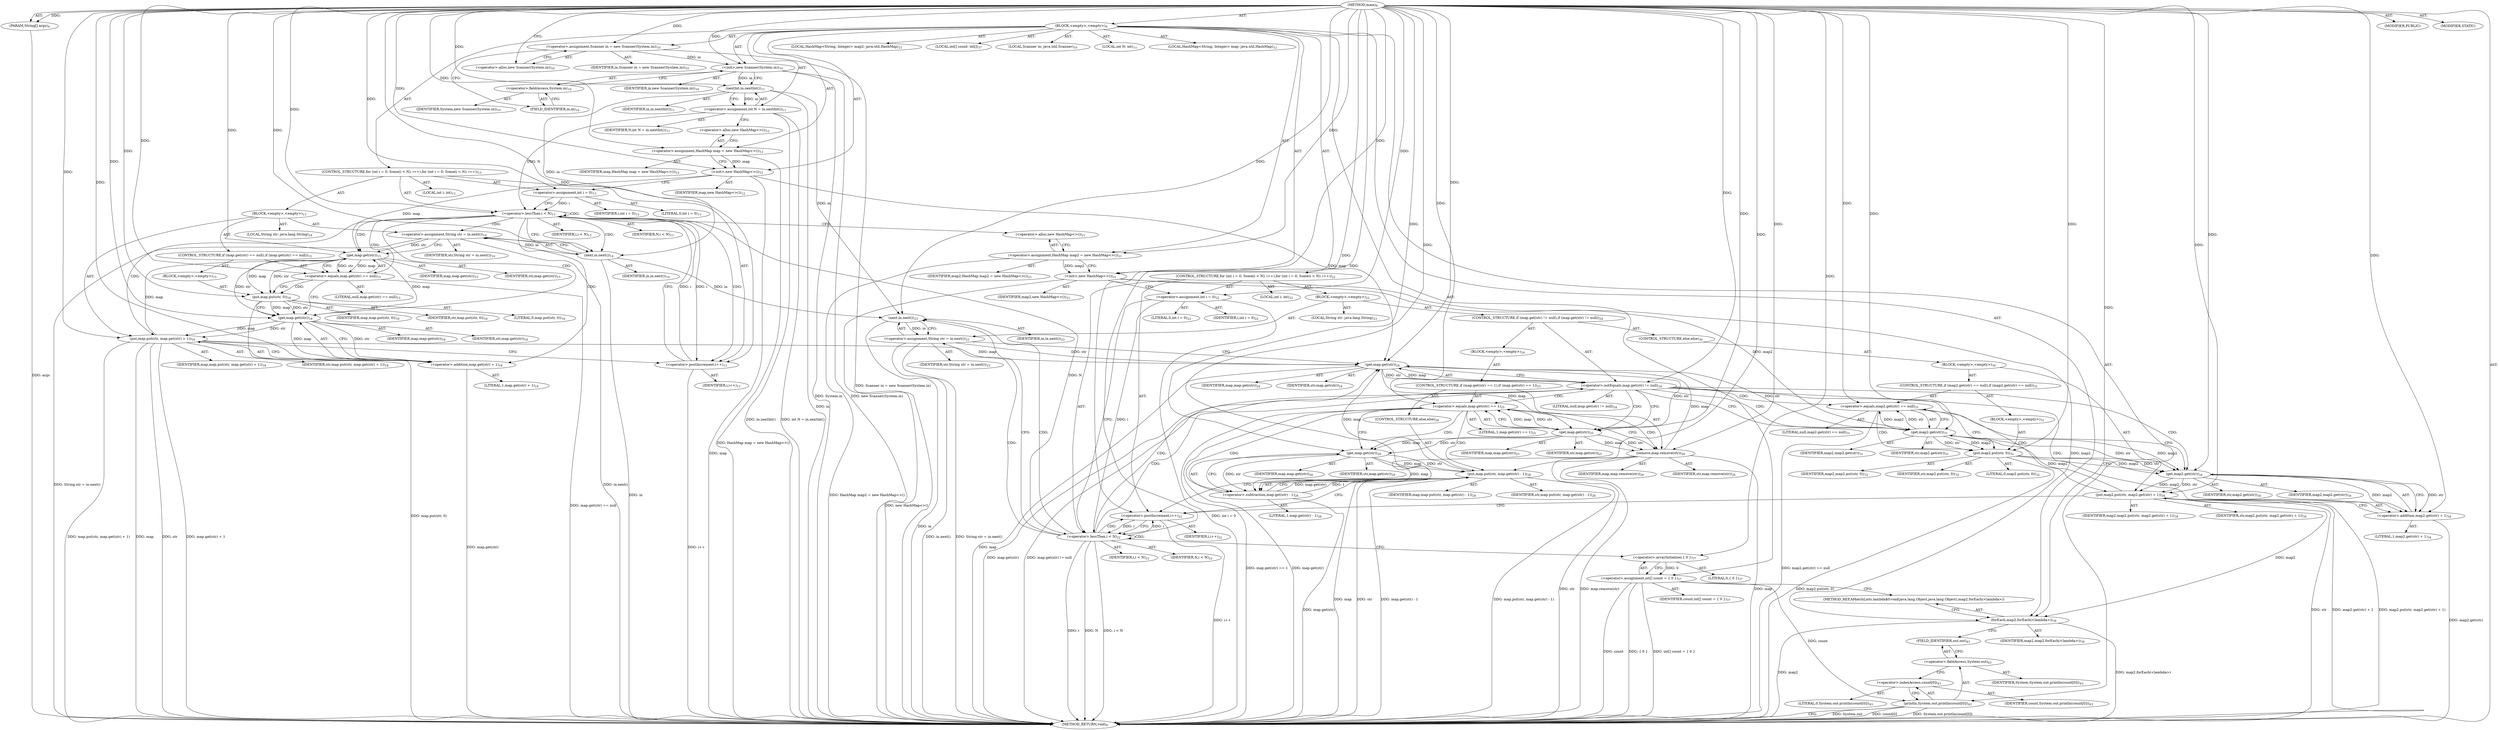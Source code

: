 digraph "main" {  
"38" [label = <(METHOD,main)<SUB>9</SUB>> ]
"20" [label = <(PARAM,String[] args)<SUB>9</SUB>> ]
"39" [label = <(BLOCK,&lt;empty&gt;,&lt;empty&gt;)<SUB>9</SUB>> ]
"4" [label = <(LOCAL,Scanner in: java.util.Scanner)<SUB>10</SUB>> ]
"40" [label = <(&lt;operator&gt;.assignment,Scanner in = new Scanner(System.in))<SUB>10</SUB>> ]
"41" [label = <(IDENTIFIER,in,Scanner in = new Scanner(System.in))<SUB>10</SUB>> ]
"42" [label = <(&lt;operator&gt;.alloc,new Scanner(System.in))<SUB>10</SUB>> ]
"43" [label = <(&lt;init&gt;,new Scanner(System.in))<SUB>10</SUB>> ]
"3" [label = <(IDENTIFIER,in,new Scanner(System.in))<SUB>10</SUB>> ]
"44" [label = <(&lt;operator&gt;.fieldAccess,System.in)<SUB>10</SUB>> ]
"45" [label = <(IDENTIFIER,System,new Scanner(System.in))<SUB>10</SUB>> ]
"46" [label = <(FIELD_IDENTIFIER,in,in)<SUB>10</SUB>> ]
"18" [label = <(LOCAL,int N: int)<SUB>11</SUB>> ]
"47" [label = <(&lt;operator&gt;.assignment,int N = in.nextInt())<SUB>11</SUB>> ]
"48" [label = <(IDENTIFIER,N,int N = in.nextInt())<SUB>11</SUB>> ]
"49" [label = <(nextInt,in.nextInt())<SUB>11</SUB>> ]
"50" [label = <(IDENTIFIER,in,in.nextInt())<SUB>11</SUB>> ]
"6" [label = <(LOCAL,HashMap&lt;String, Integer&gt; map: java.util.HashMap)<SUB>12</SUB>> ]
"51" [label = <(&lt;operator&gt;.assignment,HashMap map = new HashMap&lt;&gt;())<SUB>12</SUB>> ]
"52" [label = <(IDENTIFIER,map,HashMap map = new HashMap&lt;&gt;())<SUB>12</SUB>> ]
"53" [label = <(&lt;operator&gt;.alloc,new HashMap&lt;&gt;())<SUB>12</SUB>> ]
"54" [label = <(&lt;init&gt;,new HashMap&lt;&gt;())<SUB>12</SUB>> ]
"5" [label = <(IDENTIFIER,map,new HashMap&lt;&gt;())<SUB>12</SUB>> ]
"55" [label = <(CONTROL_STRUCTURE,for (int i = 0; Some(i &lt; N); i++),for (int i = 0; Some(i &lt; N); i++))<SUB>13</SUB>> ]
"56" [label = <(LOCAL,int i: int)<SUB>13</SUB>> ]
"57" [label = <(&lt;operator&gt;.assignment,int i = 0)<SUB>13</SUB>> ]
"58" [label = <(IDENTIFIER,i,int i = 0)<SUB>13</SUB>> ]
"59" [label = <(LITERAL,0,int i = 0)<SUB>13</SUB>> ]
"60" [label = <(&lt;operator&gt;.lessThan,i &lt; N)<SUB>13</SUB>> ]
"61" [label = <(IDENTIFIER,i,i &lt; N)<SUB>13</SUB>> ]
"62" [label = <(IDENTIFIER,N,i &lt; N)<SUB>13</SUB>> ]
"63" [label = <(&lt;operator&gt;.postIncrement,i++)<SUB>13</SUB>> ]
"64" [label = <(IDENTIFIER,i,i++)<SUB>13</SUB>> ]
"65" [label = <(BLOCK,&lt;empty&gt;,&lt;empty&gt;)<SUB>13</SUB>> ]
"66" [label = <(LOCAL,String str: java.lang.String)<SUB>14</SUB>> ]
"67" [label = <(&lt;operator&gt;.assignment,String str = in.next())<SUB>14</SUB>> ]
"68" [label = <(IDENTIFIER,str,String str = in.next())<SUB>14</SUB>> ]
"69" [label = <(next,in.next())<SUB>14</SUB>> ]
"70" [label = <(IDENTIFIER,in,in.next())<SUB>14</SUB>> ]
"71" [label = <(CONTROL_STRUCTURE,if (map.get(str) == null),if (map.get(str) == null))<SUB>15</SUB>> ]
"72" [label = <(&lt;operator&gt;.equals,map.get(str) == null)<SUB>15</SUB>> ]
"73" [label = <(get,map.get(str))<SUB>15</SUB>> ]
"74" [label = <(IDENTIFIER,map,map.get(str))<SUB>15</SUB>> ]
"75" [label = <(IDENTIFIER,str,map.get(str))<SUB>15</SUB>> ]
"76" [label = <(LITERAL,null,map.get(str) == null)<SUB>15</SUB>> ]
"77" [label = <(BLOCK,&lt;empty&gt;,&lt;empty&gt;)<SUB>15</SUB>> ]
"78" [label = <(put,map.put(str, 0))<SUB>16</SUB>> ]
"79" [label = <(IDENTIFIER,map,map.put(str, 0))<SUB>16</SUB>> ]
"80" [label = <(IDENTIFIER,str,map.put(str, 0))<SUB>16</SUB>> ]
"81" [label = <(LITERAL,0,map.put(str, 0))<SUB>16</SUB>> ]
"82" [label = <(put,map.put(str, map.get(str) + 1))<SUB>18</SUB>> ]
"83" [label = <(IDENTIFIER,map,map.put(str, map.get(str) + 1))<SUB>18</SUB>> ]
"84" [label = <(IDENTIFIER,str,map.put(str, map.get(str) + 1))<SUB>18</SUB>> ]
"85" [label = <(&lt;operator&gt;.addition,map.get(str) + 1)<SUB>18</SUB>> ]
"86" [label = <(get,map.get(str))<SUB>18</SUB>> ]
"87" [label = <(IDENTIFIER,map,map.get(str))<SUB>18</SUB>> ]
"88" [label = <(IDENTIFIER,str,map.get(str))<SUB>18</SUB>> ]
"89" [label = <(LITERAL,1,map.get(str) + 1)<SUB>18</SUB>> ]
"8" [label = <(LOCAL,HashMap&lt;String, Integer&gt; map2: java.util.HashMap)<SUB>21</SUB>> ]
"90" [label = <(&lt;operator&gt;.assignment,HashMap map2 = new HashMap&lt;&gt;())<SUB>21</SUB>> ]
"91" [label = <(IDENTIFIER,map2,HashMap map2 = new HashMap&lt;&gt;())<SUB>21</SUB>> ]
"92" [label = <(&lt;operator&gt;.alloc,new HashMap&lt;&gt;())<SUB>21</SUB>> ]
"93" [label = <(&lt;init&gt;,new HashMap&lt;&gt;())<SUB>21</SUB>> ]
"7" [label = <(IDENTIFIER,map2,new HashMap&lt;&gt;())<SUB>21</SUB>> ]
"94" [label = <(CONTROL_STRUCTURE,for (int i = 0; Some(i &lt; N); i++),for (int i = 0; Some(i &lt; N); i++))<SUB>22</SUB>> ]
"10" [label = <(LOCAL,int i: int)<SUB>22</SUB>> ]
"95" [label = <(&lt;operator&gt;.assignment,int i = 0)<SUB>22</SUB>> ]
"96" [label = <(IDENTIFIER,i,int i = 0)<SUB>22</SUB>> ]
"97" [label = <(LITERAL,0,int i = 0)<SUB>22</SUB>> ]
"98" [label = <(&lt;operator&gt;.lessThan,i &lt; N)<SUB>22</SUB>> ]
"99" [label = <(IDENTIFIER,i,i &lt; N)<SUB>22</SUB>> ]
"100" [label = <(IDENTIFIER,N,i &lt; N)<SUB>22</SUB>> ]
"101" [label = <(&lt;operator&gt;.postIncrement,i++)<SUB>22</SUB>> ]
"102" [label = <(IDENTIFIER,i,i++)<SUB>22</SUB>> ]
"103" [label = <(BLOCK,&lt;empty&gt;,&lt;empty&gt;)<SUB>22</SUB>> ]
"104" [label = <(LOCAL,String str: java.lang.String)<SUB>23</SUB>> ]
"105" [label = <(&lt;operator&gt;.assignment,String str = in.next())<SUB>23</SUB>> ]
"106" [label = <(IDENTIFIER,str,String str = in.next())<SUB>23</SUB>> ]
"107" [label = <(next,in.next())<SUB>23</SUB>> ]
"108" [label = <(IDENTIFIER,in,in.next())<SUB>23</SUB>> ]
"109" [label = <(CONTROL_STRUCTURE,if (map.get(str) != null),if (map.get(str) != null))<SUB>24</SUB>> ]
"110" [label = <(&lt;operator&gt;.notEquals,map.get(str) != null)<SUB>24</SUB>> ]
"111" [label = <(get,map.get(str))<SUB>24</SUB>> ]
"112" [label = <(IDENTIFIER,map,map.get(str))<SUB>24</SUB>> ]
"113" [label = <(IDENTIFIER,str,map.get(str))<SUB>24</SUB>> ]
"114" [label = <(LITERAL,null,map.get(str) != null)<SUB>24</SUB>> ]
"115" [label = <(BLOCK,&lt;empty&gt;,&lt;empty&gt;)<SUB>24</SUB>> ]
"116" [label = <(CONTROL_STRUCTURE,if (map.get(str) == 1),if (map.get(str) == 1))<SUB>25</SUB>> ]
"117" [label = <(&lt;operator&gt;.equals,map.get(str) == 1)<SUB>25</SUB>> ]
"118" [label = <(get,map.get(str))<SUB>25</SUB>> ]
"119" [label = <(IDENTIFIER,map,map.get(str))<SUB>25</SUB>> ]
"120" [label = <(IDENTIFIER,str,map.get(str))<SUB>25</SUB>> ]
"121" [label = <(LITERAL,1,map.get(str) == 1)<SUB>25</SUB>> ]
"122" [label = <(remove,map.remove(str))<SUB>26</SUB>> ]
"123" [label = <(IDENTIFIER,map,map.remove(str))<SUB>26</SUB>> ]
"124" [label = <(IDENTIFIER,str,map.remove(str))<SUB>26</SUB>> ]
"125" [label = <(CONTROL_STRUCTURE,else,else)<SUB>28</SUB>> ]
"126" [label = <(put,map.put(str, map.get(str) - 1))<SUB>28</SUB>> ]
"127" [label = <(IDENTIFIER,map,map.put(str, map.get(str) - 1))<SUB>28</SUB>> ]
"128" [label = <(IDENTIFIER,str,map.put(str, map.get(str) - 1))<SUB>28</SUB>> ]
"129" [label = <(&lt;operator&gt;.subtraction,map.get(str) - 1)<SUB>28</SUB>> ]
"130" [label = <(get,map.get(str))<SUB>28</SUB>> ]
"131" [label = <(IDENTIFIER,map,map.get(str))<SUB>28</SUB>> ]
"132" [label = <(IDENTIFIER,str,map.get(str))<SUB>28</SUB>> ]
"133" [label = <(LITERAL,1,map.get(str) - 1)<SUB>28</SUB>> ]
"134" [label = <(CONTROL_STRUCTURE,else,else)<SUB>30</SUB>> ]
"135" [label = <(BLOCK,&lt;empty&gt;,&lt;empty&gt;)<SUB>30</SUB>> ]
"136" [label = <(CONTROL_STRUCTURE,if (map2.get(str) == null),if (map2.get(str) == null))<SUB>31</SUB>> ]
"137" [label = <(&lt;operator&gt;.equals,map2.get(str) == null)<SUB>31</SUB>> ]
"138" [label = <(get,map2.get(str))<SUB>31</SUB>> ]
"139" [label = <(IDENTIFIER,map2,map2.get(str))<SUB>31</SUB>> ]
"140" [label = <(IDENTIFIER,str,map2.get(str))<SUB>31</SUB>> ]
"141" [label = <(LITERAL,null,map2.get(str) == null)<SUB>31</SUB>> ]
"142" [label = <(BLOCK,&lt;empty&gt;,&lt;empty&gt;)<SUB>31</SUB>> ]
"143" [label = <(put,map2.put(str, 0))<SUB>32</SUB>> ]
"144" [label = <(IDENTIFIER,map2,map2.put(str, 0))<SUB>32</SUB>> ]
"145" [label = <(IDENTIFIER,str,map2.put(str, 0))<SUB>32</SUB>> ]
"146" [label = <(LITERAL,0,map2.put(str, 0))<SUB>32</SUB>> ]
"147" [label = <(put,map2.put(str, map2.get(str) + 1))<SUB>34</SUB>> ]
"148" [label = <(IDENTIFIER,map2,map2.put(str, map2.get(str) + 1))<SUB>34</SUB>> ]
"149" [label = <(IDENTIFIER,str,map2.put(str, map2.get(str) + 1))<SUB>34</SUB>> ]
"150" [label = <(&lt;operator&gt;.addition,map2.get(str) + 1)<SUB>34</SUB>> ]
"151" [label = <(get,map2.get(str))<SUB>34</SUB>> ]
"152" [label = <(IDENTIFIER,map2,map2.get(str))<SUB>34</SUB>> ]
"153" [label = <(IDENTIFIER,str,map2.get(str))<SUB>34</SUB>> ]
"154" [label = <(LITERAL,1,map2.get(str) + 1)<SUB>34</SUB>> ]
"14" [label = <(LOCAL,int[] count: int[])<SUB>37</SUB>> ]
"155" [label = <(&lt;operator&gt;.assignment,int[] count = { 0 })<SUB>37</SUB>> ]
"156" [label = <(IDENTIFIER,count,int[] count = { 0 })<SUB>37</SUB>> ]
"157" [label = <(&lt;operator&gt;.arrayInitializer,{ 0 })<SUB>37</SUB>> ]
"158" [label = <(LITERAL,0,{ 0 })<SUB>37</SUB>> ]
"159" [label = <(forEach,map2.forEach(&lt;lambda&gt;))<SUB>39</SUB>> ]
"160" [label = <(IDENTIFIER,map2,map2.forEach(&lt;lambda&gt;))<SUB>39</SUB>> ]
"11" [label = <(METHOD_REF,AMatchLists.lambda$0:void(java.lang.Object,java.lang.Object),map2.forEach(&lt;lambda&gt;))> ]
"161" [label = <(println,System.out.println(count[0]))<SUB>43</SUB>> ]
"162" [label = <(&lt;operator&gt;.fieldAccess,System.out)<SUB>43</SUB>> ]
"163" [label = <(IDENTIFIER,System,System.out.println(count[0]))<SUB>43</SUB>> ]
"164" [label = <(FIELD_IDENTIFIER,out,out)<SUB>43</SUB>> ]
"165" [label = <(&lt;operator&gt;.indexAccess,count[0])<SUB>43</SUB>> ]
"166" [label = <(IDENTIFIER,count,System.out.println(count[0]))<SUB>43</SUB>> ]
"167" [label = <(LITERAL,0,System.out.println(count[0]))<SUB>43</SUB>> ]
"168" [label = <(MODIFIER,PUBLIC)> ]
"169" [label = <(MODIFIER,STATIC)> ]
"170" [label = <(METHOD_RETURN,void)<SUB>9</SUB>> ]
  "38" -> "20"  [ label = "AST: "] 
  "38" -> "39"  [ label = "AST: "] 
  "38" -> "168"  [ label = "AST: "] 
  "38" -> "169"  [ label = "AST: "] 
  "38" -> "170"  [ label = "AST: "] 
  "39" -> "4"  [ label = "AST: "] 
  "39" -> "40"  [ label = "AST: "] 
  "39" -> "43"  [ label = "AST: "] 
  "39" -> "18"  [ label = "AST: "] 
  "39" -> "47"  [ label = "AST: "] 
  "39" -> "6"  [ label = "AST: "] 
  "39" -> "51"  [ label = "AST: "] 
  "39" -> "54"  [ label = "AST: "] 
  "39" -> "55"  [ label = "AST: "] 
  "39" -> "8"  [ label = "AST: "] 
  "39" -> "90"  [ label = "AST: "] 
  "39" -> "93"  [ label = "AST: "] 
  "39" -> "94"  [ label = "AST: "] 
  "39" -> "14"  [ label = "AST: "] 
  "39" -> "155"  [ label = "AST: "] 
  "39" -> "159"  [ label = "AST: "] 
  "39" -> "161"  [ label = "AST: "] 
  "40" -> "41"  [ label = "AST: "] 
  "40" -> "42"  [ label = "AST: "] 
  "43" -> "3"  [ label = "AST: "] 
  "43" -> "44"  [ label = "AST: "] 
  "44" -> "45"  [ label = "AST: "] 
  "44" -> "46"  [ label = "AST: "] 
  "47" -> "48"  [ label = "AST: "] 
  "47" -> "49"  [ label = "AST: "] 
  "49" -> "50"  [ label = "AST: "] 
  "51" -> "52"  [ label = "AST: "] 
  "51" -> "53"  [ label = "AST: "] 
  "54" -> "5"  [ label = "AST: "] 
  "55" -> "56"  [ label = "AST: "] 
  "55" -> "57"  [ label = "AST: "] 
  "55" -> "60"  [ label = "AST: "] 
  "55" -> "63"  [ label = "AST: "] 
  "55" -> "65"  [ label = "AST: "] 
  "57" -> "58"  [ label = "AST: "] 
  "57" -> "59"  [ label = "AST: "] 
  "60" -> "61"  [ label = "AST: "] 
  "60" -> "62"  [ label = "AST: "] 
  "63" -> "64"  [ label = "AST: "] 
  "65" -> "66"  [ label = "AST: "] 
  "65" -> "67"  [ label = "AST: "] 
  "65" -> "71"  [ label = "AST: "] 
  "65" -> "82"  [ label = "AST: "] 
  "67" -> "68"  [ label = "AST: "] 
  "67" -> "69"  [ label = "AST: "] 
  "69" -> "70"  [ label = "AST: "] 
  "71" -> "72"  [ label = "AST: "] 
  "71" -> "77"  [ label = "AST: "] 
  "72" -> "73"  [ label = "AST: "] 
  "72" -> "76"  [ label = "AST: "] 
  "73" -> "74"  [ label = "AST: "] 
  "73" -> "75"  [ label = "AST: "] 
  "77" -> "78"  [ label = "AST: "] 
  "78" -> "79"  [ label = "AST: "] 
  "78" -> "80"  [ label = "AST: "] 
  "78" -> "81"  [ label = "AST: "] 
  "82" -> "83"  [ label = "AST: "] 
  "82" -> "84"  [ label = "AST: "] 
  "82" -> "85"  [ label = "AST: "] 
  "85" -> "86"  [ label = "AST: "] 
  "85" -> "89"  [ label = "AST: "] 
  "86" -> "87"  [ label = "AST: "] 
  "86" -> "88"  [ label = "AST: "] 
  "90" -> "91"  [ label = "AST: "] 
  "90" -> "92"  [ label = "AST: "] 
  "93" -> "7"  [ label = "AST: "] 
  "94" -> "10"  [ label = "AST: "] 
  "94" -> "95"  [ label = "AST: "] 
  "94" -> "98"  [ label = "AST: "] 
  "94" -> "101"  [ label = "AST: "] 
  "94" -> "103"  [ label = "AST: "] 
  "95" -> "96"  [ label = "AST: "] 
  "95" -> "97"  [ label = "AST: "] 
  "98" -> "99"  [ label = "AST: "] 
  "98" -> "100"  [ label = "AST: "] 
  "101" -> "102"  [ label = "AST: "] 
  "103" -> "104"  [ label = "AST: "] 
  "103" -> "105"  [ label = "AST: "] 
  "103" -> "109"  [ label = "AST: "] 
  "105" -> "106"  [ label = "AST: "] 
  "105" -> "107"  [ label = "AST: "] 
  "107" -> "108"  [ label = "AST: "] 
  "109" -> "110"  [ label = "AST: "] 
  "109" -> "115"  [ label = "AST: "] 
  "109" -> "134"  [ label = "AST: "] 
  "110" -> "111"  [ label = "AST: "] 
  "110" -> "114"  [ label = "AST: "] 
  "111" -> "112"  [ label = "AST: "] 
  "111" -> "113"  [ label = "AST: "] 
  "115" -> "116"  [ label = "AST: "] 
  "116" -> "117"  [ label = "AST: "] 
  "116" -> "122"  [ label = "AST: "] 
  "116" -> "125"  [ label = "AST: "] 
  "117" -> "118"  [ label = "AST: "] 
  "117" -> "121"  [ label = "AST: "] 
  "118" -> "119"  [ label = "AST: "] 
  "118" -> "120"  [ label = "AST: "] 
  "122" -> "123"  [ label = "AST: "] 
  "122" -> "124"  [ label = "AST: "] 
  "125" -> "126"  [ label = "AST: "] 
  "126" -> "127"  [ label = "AST: "] 
  "126" -> "128"  [ label = "AST: "] 
  "126" -> "129"  [ label = "AST: "] 
  "129" -> "130"  [ label = "AST: "] 
  "129" -> "133"  [ label = "AST: "] 
  "130" -> "131"  [ label = "AST: "] 
  "130" -> "132"  [ label = "AST: "] 
  "134" -> "135"  [ label = "AST: "] 
  "135" -> "136"  [ label = "AST: "] 
  "135" -> "147"  [ label = "AST: "] 
  "136" -> "137"  [ label = "AST: "] 
  "136" -> "142"  [ label = "AST: "] 
  "137" -> "138"  [ label = "AST: "] 
  "137" -> "141"  [ label = "AST: "] 
  "138" -> "139"  [ label = "AST: "] 
  "138" -> "140"  [ label = "AST: "] 
  "142" -> "143"  [ label = "AST: "] 
  "143" -> "144"  [ label = "AST: "] 
  "143" -> "145"  [ label = "AST: "] 
  "143" -> "146"  [ label = "AST: "] 
  "147" -> "148"  [ label = "AST: "] 
  "147" -> "149"  [ label = "AST: "] 
  "147" -> "150"  [ label = "AST: "] 
  "150" -> "151"  [ label = "AST: "] 
  "150" -> "154"  [ label = "AST: "] 
  "151" -> "152"  [ label = "AST: "] 
  "151" -> "153"  [ label = "AST: "] 
  "155" -> "156"  [ label = "AST: "] 
  "155" -> "157"  [ label = "AST: "] 
  "157" -> "158"  [ label = "AST: "] 
  "159" -> "160"  [ label = "AST: "] 
  "159" -> "11"  [ label = "AST: "] 
  "161" -> "162"  [ label = "AST: "] 
  "161" -> "165"  [ label = "AST: "] 
  "162" -> "163"  [ label = "AST: "] 
  "162" -> "164"  [ label = "AST: "] 
  "165" -> "166"  [ label = "AST: "] 
  "165" -> "167"  [ label = "AST: "] 
  "40" -> "46"  [ label = "CFG: "] 
  "43" -> "49"  [ label = "CFG: "] 
  "47" -> "53"  [ label = "CFG: "] 
  "51" -> "54"  [ label = "CFG: "] 
  "54" -> "57"  [ label = "CFG: "] 
  "90" -> "93"  [ label = "CFG: "] 
  "93" -> "95"  [ label = "CFG: "] 
  "155" -> "11"  [ label = "CFG: "] 
  "159" -> "164"  [ label = "CFG: "] 
  "161" -> "170"  [ label = "CFG: "] 
  "42" -> "40"  [ label = "CFG: "] 
  "44" -> "43"  [ label = "CFG: "] 
  "49" -> "47"  [ label = "CFG: "] 
  "53" -> "51"  [ label = "CFG: "] 
  "57" -> "60"  [ label = "CFG: "] 
  "60" -> "69"  [ label = "CFG: "] 
  "60" -> "92"  [ label = "CFG: "] 
  "63" -> "60"  [ label = "CFG: "] 
  "92" -> "90"  [ label = "CFG: "] 
  "95" -> "98"  [ label = "CFG: "] 
  "98" -> "107"  [ label = "CFG: "] 
  "98" -> "157"  [ label = "CFG: "] 
  "101" -> "98"  [ label = "CFG: "] 
  "157" -> "155"  [ label = "CFG: "] 
  "11" -> "159"  [ label = "CFG: "] 
  "162" -> "165"  [ label = "CFG: "] 
  "165" -> "161"  [ label = "CFG: "] 
  "46" -> "44"  [ label = "CFG: "] 
  "67" -> "73"  [ label = "CFG: "] 
  "82" -> "63"  [ label = "CFG: "] 
  "105" -> "111"  [ label = "CFG: "] 
  "164" -> "162"  [ label = "CFG: "] 
  "69" -> "67"  [ label = "CFG: "] 
  "72" -> "78"  [ label = "CFG: "] 
  "72" -> "86"  [ label = "CFG: "] 
  "85" -> "82"  [ label = "CFG: "] 
  "107" -> "105"  [ label = "CFG: "] 
  "110" -> "118"  [ label = "CFG: "] 
  "110" -> "138"  [ label = "CFG: "] 
  "73" -> "72"  [ label = "CFG: "] 
  "78" -> "86"  [ label = "CFG: "] 
  "86" -> "85"  [ label = "CFG: "] 
  "111" -> "110"  [ label = "CFG: "] 
  "117" -> "122"  [ label = "CFG: "] 
  "117" -> "130"  [ label = "CFG: "] 
  "122" -> "101"  [ label = "CFG: "] 
  "147" -> "101"  [ label = "CFG: "] 
  "118" -> "117"  [ label = "CFG: "] 
  "126" -> "101"  [ label = "CFG: "] 
  "137" -> "143"  [ label = "CFG: "] 
  "137" -> "151"  [ label = "CFG: "] 
  "150" -> "147"  [ label = "CFG: "] 
  "129" -> "126"  [ label = "CFG: "] 
  "138" -> "137"  [ label = "CFG: "] 
  "143" -> "151"  [ label = "CFG: "] 
  "151" -> "150"  [ label = "CFG: "] 
  "130" -> "129"  [ label = "CFG: "] 
  "38" -> "42"  [ label = "CFG: "] 
  "20" -> "170"  [ label = "DDG: args"] 
  "40" -> "170"  [ label = "DDG: Scanner in = new Scanner(System.in)"] 
  "43" -> "170"  [ label = "DDG: System.in"] 
  "43" -> "170"  [ label = "DDG: new Scanner(System.in)"] 
  "49" -> "170"  [ label = "DDG: in"] 
  "47" -> "170"  [ label = "DDG: in.nextInt()"] 
  "47" -> "170"  [ label = "DDG: int N = in.nextInt()"] 
  "51" -> "170"  [ label = "DDG: HashMap map = new HashMap&lt;&gt;()"] 
  "54" -> "170"  [ label = "DDG: map"] 
  "90" -> "170"  [ label = "DDG: HashMap map2 = new HashMap&lt;&gt;()"] 
  "93" -> "170"  [ label = "DDG: new HashMap&lt;&gt;()"] 
  "95" -> "170"  [ label = "DDG: int i = 0"] 
  "98" -> "170"  [ label = "DDG: i"] 
  "98" -> "170"  [ label = "DDG: N"] 
  "98" -> "170"  [ label = "DDG: i &lt; N"] 
  "155" -> "170"  [ label = "DDG: count"] 
  "155" -> "170"  [ label = "DDG: { 0 }"] 
  "155" -> "170"  [ label = "DDG: int[] count = { 0 }"] 
  "159" -> "170"  [ label = "DDG: map2"] 
  "159" -> "170"  [ label = "DDG: map2.forEach(&lt;lambda&gt;)"] 
  "161" -> "170"  [ label = "DDG: System.out"] 
  "161" -> "170"  [ label = "DDG: count[0]"] 
  "161" -> "170"  [ label = "DDG: System.out.println(count[0])"] 
  "107" -> "170"  [ label = "DDG: in"] 
  "105" -> "170"  [ label = "DDG: in.next()"] 
  "105" -> "170"  [ label = "DDG: String str = in.next()"] 
  "111" -> "170"  [ label = "DDG: map"] 
  "110" -> "170"  [ label = "DDG: map.get(str)"] 
  "110" -> "170"  [ label = "DDG: map.get(str) != null"] 
  "137" -> "170"  [ label = "DDG: map2.get(str) == null"] 
  "143" -> "170"  [ label = "DDG: map2.put(str, 0)"] 
  "147" -> "170"  [ label = "DDG: str"] 
  "150" -> "170"  [ label = "DDG: map2.get(str)"] 
  "147" -> "170"  [ label = "DDG: map2.get(str) + 1"] 
  "147" -> "170"  [ label = "DDG: map2.put(str, map2.get(str) + 1)"] 
  "117" -> "170"  [ label = "DDG: map.get(str)"] 
  "117" -> "170"  [ label = "DDG: map.get(str) == 1"] 
  "126" -> "170"  [ label = "DDG: map"] 
  "126" -> "170"  [ label = "DDG: str"] 
  "129" -> "170"  [ label = "DDG: map.get(str)"] 
  "126" -> "170"  [ label = "DDG: map.get(str) - 1"] 
  "126" -> "170"  [ label = "DDG: map.put(str, map.get(str) - 1)"] 
  "122" -> "170"  [ label = "DDG: map"] 
  "122" -> "170"  [ label = "DDG: str"] 
  "122" -> "170"  [ label = "DDG: map.remove(str)"] 
  "101" -> "170"  [ label = "DDG: i++"] 
  "69" -> "170"  [ label = "DDG: in"] 
  "67" -> "170"  [ label = "DDG: in.next()"] 
  "67" -> "170"  [ label = "DDG: String str = in.next()"] 
  "72" -> "170"  [ label = "DDG: map.get(str) == null"] 
  "78" -> "170"  [ label = "DDG: map.put(str, 0)"] 
  "82" -> "170"  [ label = "DDG: map"] 
  "82" -> "170"  [ label = "DDG: str"] 
  "85" -> "170"  [ label = "DDG: map.get(str)"] 
  "82" -> "170"  [ label = "DDG: map.get(str) + 1"] 
  "82" -> "170"  [ label = "DDG: map.put(str, map.get(str) + 1)"] 
  "63" -> "170"  [ label = "DDG: i++"] 
  "38" -> "20"  [ label = "DDG: "] 
  "38" -> "40"  [ label = "DDG: "] 
  "49" -> "47"  [ label = "DDG: in"] 
  "38" -> "51"  [ label = "DDG: "] 
  "38" -> "90"  [ label = "DDG: "] 
  "157" -> "155"  [ label = "DDG: 0"] 
  "40" -> "43"  [ label = "DDG: in"] 
  "38" -> "43"  [ label = "DDG: "] 
  "51" -> "54"  [ label = "DDG: map"] 
  "38" -> "54"  [ label = "DDG: "] 
  "38" -> "57"  [ label = "DDG: "] 
  "90" -> "93"  [ label = "DDG: map2"] 
  "38" -> "93"  [ label = "DDG: "] 
  "38" -> "95"  [ label = "DDG: "] 
  "93" -> "159"  [ label = "DDG: map2"] 
  "147" -> "159"  [ label = "DDG: map2"] 
  "38" -> "159"  [ label = "DDG: "] 
  "155" -> "161"  [ label = "DDG: count"] 
  "43" -> "49"  [ label = "DDG: in"] 
  "38" -> "49"  [ label = "DDG: "] 
  "57" -> "60"  [ label = "DDG: i"] 
  "63" -> "60"  [ label = "DDG: i"] 
  "38" -> "60"  [ label = "DDG: "] 
  "47" -> "60"  [ label = "DDG: N"] 
  "60" -> "63"  [ label = "DDG: i"] 
  "38" -> "63"  [ label = "DDG: "] 
  "69" -> "67"  [ label = "DDG: in"] 
  "95" -> "98"  [ label = "DDG: i"] 
  "101" -> "98"  [ label = "DDG: i"] 
  "38" -> "98"  [ label = "DDG: "] 
  "60" -> "98"  [ label = "DDG: N"] 
  "98" -> "101"  [ label = "DDG: i"] 
  "38" -> "101"  [ label = "DDG: "] 
  "107" -> "105"  [ label = "DDG: in"] 
  "38" -> "157"  [ label = "DDG: "] 
  "86" -> "82"  [ label = "DDG: map"] 
  "38" -> "82"  [ label = "DDG: "] 
  "86" -> "82"  [ label = "DDG: str"] 
  "49" -> "69"  [ label = "DDG: in"] 
  "38" -> "69"  [ label = "DDG: "] 
  "73" -> "72"  [ label = "DDG: map"] 
  "73" -> "72"  [ label = "DDG: str"] 
  "38" -> "72"  [ label = "DDG: "] 
  "86" -> "85"  [ label = "DDG: map"] 
  "86" -> "85"  [ label = "DDG: str"] 
  "38" -> "85"  [ label = "DDG: "] 
  "49" -> "107"  [ label = "DDG: in"] 
  "69" -> "107"  [ label = "DDG: in"] 
  "38" -> "107"  [ label = "DDG: "] 
  "111" -> "110"  [ label = "DDG: map"] 
  "111" -> "110"  [ label = "DDG: str"] 
  "38" -> "110"  [ label = "DDG: "] 
  "54" -> "73"  [ label = "DDG: map"] 
  "82" -> "73"  [ label = "DDG: map"] 
  "38" -> "73"  [ label = "DDG: "] 
  "67" -> "73"  [ label = "DDG: str"] 
  "73" -> "78"  [ label = "DDG: map"] 
  "38" -> "78"  [ label = "DDG: "] 
  "73" -> "78"  [ label = "DDG: str"] 
  "73" -> "86"  [ label = "DDG: map"] 
  "78" -> "86"  [ label = "DDG: map"] 
  "38" -> "86"  [ label = "DDG: "] 
  "73" -> "86"  [ label = "DDG: str"] 
  "78" -> "86"  [ label = "DDG: str"] 
  "54" -> "111"  [ label = "DDG: map"] 
  "126" -> "111"  [ label = "DDG: map"] 
  "122" -> "111"  [ label = "DDG: map"] 
  "82" -> "111"  [ label = "DDG: map"] 
  "38" -> "111"  [ label = "DDG: "] 
  "105" -> "111"  [ label = "DDG: str"] 
  "118" -> "117"  [ label = "DDG: map"] 
  "118" -> "117"  [ label = "DDG: str"] 
  "38" -> "117"  [ label = "DDG: "] 
  "118" -> "122"  [ label = "DDG: map"] 
  "38" -> "122"  [ label = "DDG: "] 
  "118" -> "122"  [ label = "DDG: str"] 
  "151" -> "147"  [ label = "DDG: map2"] 
  "38" -> "147"  [ label = "DDG: "] 
  "151" -> "147"  [ label = "DDG: str"] 
  "111" -> "118"  [ label = "DDG: map"] 
  "38" -> "118"  [ label = "DDG: "] 
  "111" -> "118"  [ label = "DDG: str"] 
  "130" -> "126"  [ label = "DDG: map"] 
  "38" -> "126"  [ label = "DDG: "] 
  "130" -> "126"  [ label = "DDG: str"] 
  "129" -> "126"  [ label = "DDG: map.get(str)"] 
  "129" -> "126"  [ label = "DDG: 1"] 
  "138" -> "137"  [ label = "DDG: map2"] 
  "138" -> "137"  [ label = "DDG: str"] 
  "38" -> "137"  [ label = "DDG: "] 
  "151" -> "150"  [ label = "DDG: map2"] 
  "151" -> "150"  [ label = "DDG: str"] 
  "38" -> "150"  [ label = "DDG: "] 
  "130" -> "129"  [ label = "DDG: map"] 
  "130" -> "129"  [ label = "DDG: str"] 
  "38" -> "129"  [ label = "DDG: "] 
  "93" -> "138"  [ label = "DDG: map2"] 
  "147" -> "138"  [ label = "DDG: map2"] 
  "38" -> "138"  [ label = "DDG: "] 
  "111" -> "138"  [ label = "DDG: str"] 
  "138" -> "143"  [ label = "DDG: map2"] 
  "38" -> "143"  [ label = "DDG: "] 
  "138" -> "143"  [ label = "DDG: str"] 
  "138" -> "151"  [ label = "DDG: map2"] 
  "143" -> "151"  [ label = "DDG: map2"] 
  "38" -> "151"  [ label = "DDG: "] 
  "138" -> "151"  [ label = "DDG: str"] 
  "143" -> "151"  [ label = "DDG: str"] 
  "118" -> "130"  [ label = "DDG: map"] 
  "38" -> "130"  [ label = "DDG: "] 
  "118" -> "130"  [ label = "DDG: str"] 
  "60" -> "60"  [ label = "CDG: "] 
  "60" -> "73"  [ label = "CDG: "] 
  "60" -> "85"  [ label = "CDG: "] 
  "60" -> "72"  [ label = "CDG: "] 
  "60" -> "69"  [ label = "CDG: "] 
  "60" -> "67"  [ label = "CDG: "] 
  "60" -> "82"  [ label = "CDG: "] 
  "60" -> "63"  [ label = "CDG: "] 
  "60" -> "86"  [ label = "CDG: "] 
  "98" -> "107"  [ label = "CDG: "] 
  "98" -> "98"  [ label = "CDG: "] 
  "98" -> "101"  [ label = "CDG: "] 
  "98" -> "105"  [ label = "CDG: "] 
  "98" -> "110"  [ label = "CDG: "] 
  "98" -> "111"  [ label = "CDG: "] 
  "72" -> "78"  [ label = "CDG: "] 
  "110" -> "150"  [ label = "CDG: "] 
  "110" -> "151"  [ label = "CDG: "] 
  "110" -> "138"  [ label = "CDG: "] 
  "110" -> "137"  [ label = "CDG: "] 
  "110" -> "118"  [ label = "CDG: "] 
  "110" -> "147"  [ label = "CDG: "] 
  "110" -> "117"  [ label = "CDG: "] 
  "117" -> "122"  [ label = "CDG: "] 
  "117" -> "129"  [ label = "CDG: "] 
  "117" -> "126"  [ label = "CDG: "] 
  "117" -> "130"  [ label = "CDG: "] 
  "137" -> "143"  [ label = "CDG: "] 
}

